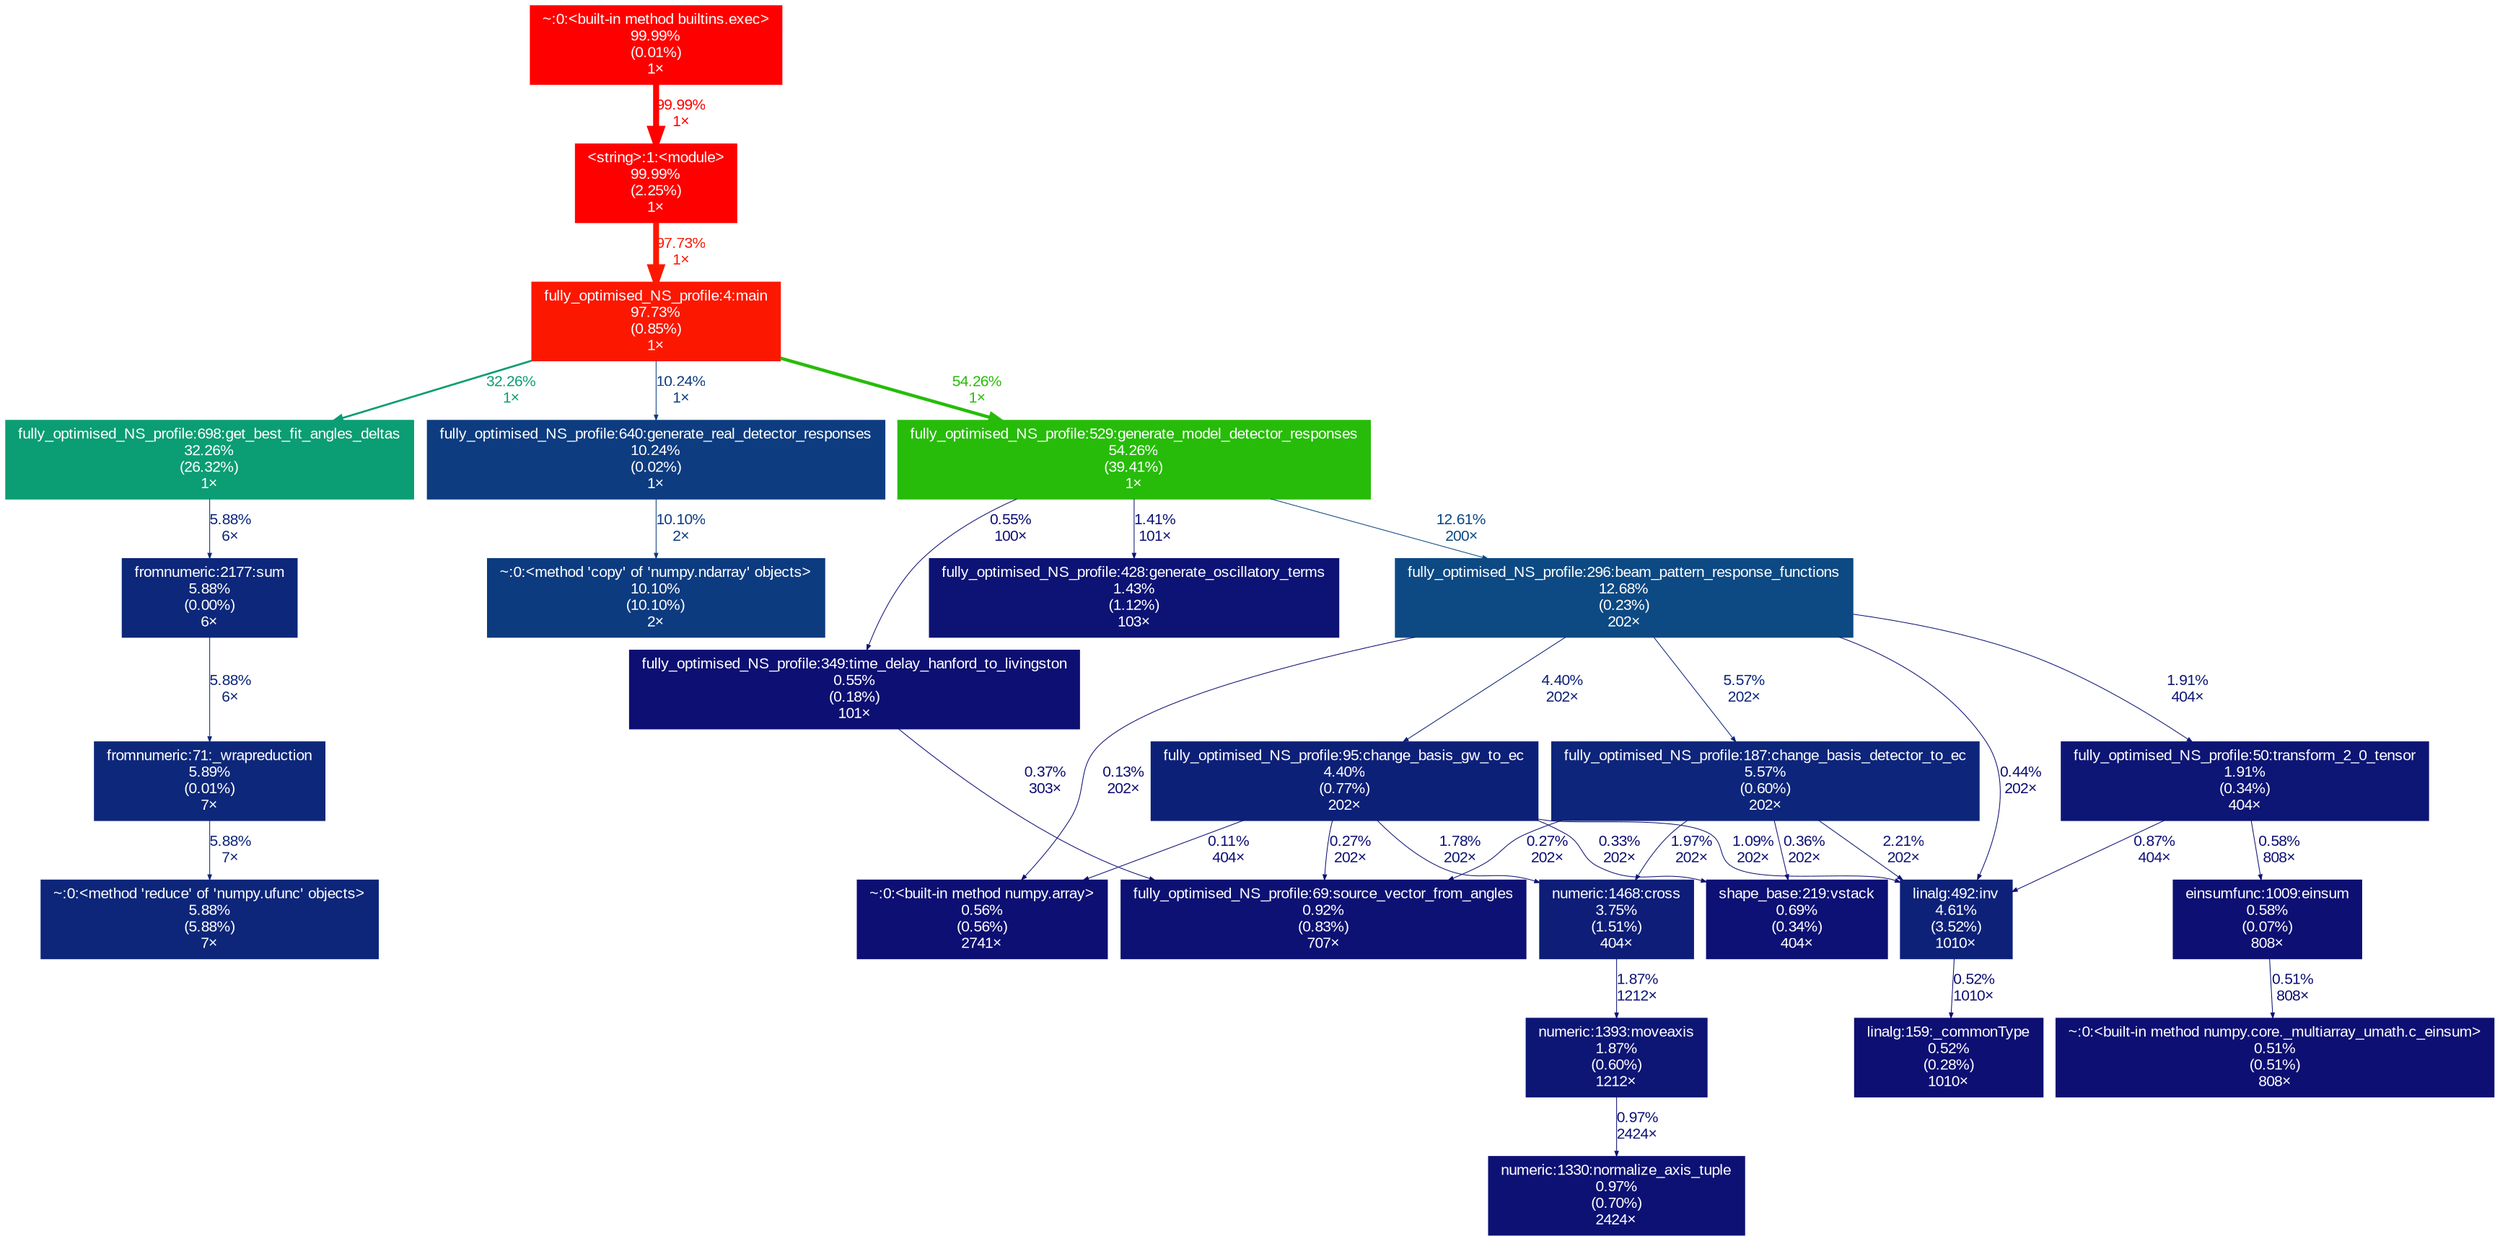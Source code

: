digraph {
	tooltip=" "
	graph [fontname=Arial, nodesep=0.125, ranksep=0.25];
	node [fontcolor=white, fontname=Arial, height=0, shape=box, style=filled, width=0];
	edge [fontname=Arial];
	4 [color="#0d1575", fontcolor="#ffffff", fontsize="10.00", label="numeric:1393:moveaxis\n1.87%\n(0.60%)\n1212×", tooltip="/opt/anaconda3/lib/python3.12/site-packages/numpy/core/numeric.py"];
	4 -> 27 [arrowsize="0.35", color="#0d1174", fontcolor="#0d1174", fontsize="10.00", label="0.97%\n2424×", labeldistance="0.50", penwidth="0.50"];
	8 [color="#0d277a", fontcolor="#ffffff", fontsize="10.00", label="fromnumeric:71:_wrapreduction\n5.89%\n(0.01%)\n7×", tooltip="/opt/anaconda3/lib/python3.12/site-packages/numpy/core/fromnumeric.py"];
	8 -> 87 [arrowsize="0.35", color="#0d267a", fontcolor="#0d267a", fontsize="10.00", label="5.88%\n7×", labeldistance="0.50", penwidth="0.50"];
	11 [color="#ff0000", fontcolor="#ffffff", fontsize="10.00", label="~:0:<built-in method builtins.exec>\n99.99%\n(0.01%)\n1×", tooltip="~"];
	11 -> 97 [arrowsize="1.00", color="#ff0000", fontcolor="#ff0000", fontsize="10.00", label="99.99%\n1×", labeldistance="4.00", penwidth="4.00"];
	18 [color="#0d1074", fontcolor="#ffffff", fontsize="10.00", label="shape_base:219:vstack\n0.69%\n(0.34%)\n404×", tooltip="/opt/anaconda3/lib/python3.12/site-packages/numpy/core/shape_base.py"];
	19 [color="#0d277a", fontcolor="#ffffff", fontsize="10.00", label="fromnumeric:2177:sum\n5.88%\n(0.00%)\n6×", tooltip="/opt/anaconda3/lib/python3.12/site-packages/numpy/core/fromnumeric.py"];
	19 -> 8 [arrowsize="0.35", color="#0d267a", fontcolor="#0d267a", fontsize="10.00", label="5.88%\n6×", labeldistance="0.50", penwidth="0.50"];
	22 [color="#0d0f73", fontcolor="#ffffff", fontsize="10.00", label="linalg:159:_commonType\n0.52%\n(0.28%)\n1010×", tooltip="/opt/anaconda3/lib/python3.12/site-packages/numpy/linalg/linalg.py"];
	27 [color="#0d1174", fontcolor="#ffffff", fontsize="10.00", label="numeric:1330:normalize_axis_tuple\n0.97%\n(0.70%)\n2424×", tooltip="/opt/anaconda3/lib/python3.12/site-packages/numpy/core/numeric.py"];
	28 [color="#0d1d78", fontcolor="#ffffff", fontsize="10.00", label="numeric:1468:cross\n3.75%\n(1.51%)\n404×", tooltip="/opt/anaconda3/lib/python3.12/site-packages/numpy/core/numeric.py"];
	28 -> 4 [arrowsize="0.35", color="#0d1575", fontcolor="#0d1575", fontsize="10.00", label="1.87%\n1212×", labeldistance="0.50", penwidth="0.50"];
	30 [color="#fc1701", fontcolor="#ffffff", fontsize="10.00", label="fully_optimised_NS_profile:4:main\n97.73%\n(0.85%)\n1×", tooltip="/Users/jeem/Desktop/Northstar-Python-/Profiling Code/fully_optimised_NS_profile.py"];
	30 -> 37 [arrowsize="0.57", color="#0b9d73", fontcolor="#0b9d73", fontsize="10.00", label="32.26%\n1×", labeldistance="1.29", penwidth="1.29"];
	30 -> 41 [arrowsize="0.35", color="#0d3c80", fontcolor="#0d3c80", fontsize="10.00", label="10.24%\n1×", labeldistance="0.50", penwidth="0.50"];
	30 -> 42 [arrowsize="0.74", color="#27bc09", fontcolor="#27bc09", fontsize="10.00", label="54.26%\n1×", labeldistance="2.17", penwidth="2.17"];
	37 [color="#0b9d73", fontcolor="#ffffff", fontsize="10.00", label="fully_optimised_NS_profile:698:get_best_fit_angles_deltas\n32.26%\n(26.32%)\n1×", tooltip="/Users/jeem/Desktop/Northstar-Python-/Profiling Code/fully_optimised_NS_profile.py"];
	37 -> 19 [arrowsize="0.35", color="#0d277a", fontcolor="#0d277a", fontsize="10.00", label="5.88%\n6×", labeldistance="0.50", penwidth="0.50"];
	40 [color="#0d1375", fontcolor="#ffffff", fontsize="10.00", label="fully_optimised_NS_profile:428:generate_oscillatory_terms\n1.43%\n(1.12%)\n103×", tooltip="/Users/jeem/Desktop/Northstar-Python-/Profiling Code/fully_optimised_NS_profile.py"];
	41 [color="#0d3c80", fontcolor="#ffffff", fontsize="10.00", label="fully_optimised_NS_profile:640:generate_real_detector_responses\n10.24%\n(0.02%)\n1×", tooltip="/Users/jeem/Desktop/Northstar-Python-/Profiling Code/fully_optimised_NS_profile.py"];
	41 -> 75 [arrowsize="0.35", color="#0d3b80", fontcolor="#0d3b80", fontsize="10.00", label="10.10%\n2×", labeldistance="0.50", penwidth="0.50"];
	42 [color="#27bc09", fontcolor="#ffffff", fontsize="10.00", label="fully_optimised_NS_profile:529:generate_model_detector_responses\n54.26%\n(39.41%)\n1×", tooltip="/Users/jeem/Desktop/Northstar-Python-/Profiling Code/fully_optimised_NS_profile.py"];
	42 -> 40 [arrowsize="0.35", color="#0d1375", fontcolor="#0d1375", fontsize="10.00", label="1.41%\n101×", labeldistance="0.50", penwidth="0.50"];
	42 -> 45 [arrowsize="0.36", color="#0d4883", fontcolor="#0d4883", fontsize="10.00", label="12.61%\n200×", labeldistance="0.50", penwidth="0.50"];
	42 -> 50 [arrowsize="0.35", color="#0d0f73", fontcolor="#0d0f73", fontsize="10.00", label="0.55%\n100×", labeldistance="0.50", penwidth="0.50"];
	44 [color="#0d1575", fontcolor="#ffffff", fontsize="10.00", label="fully_optimised_NS_profile:50:transform_2_0_tensor\n1.91%\n(0.34%)\n404×", tooltip="/Users/jeem/Desktop/Northstar-Python-/Profiling Code/fully_optimised_NS_profile.py"];
	44 -> 71 [arrowsize="0.35", color="#0d1074", fontcolor="#0d1074", fontsize="10.00", label="0.87%\n404×", labeldistance="0.50", penwidth="0.50"];
	44 -> 83 [arrowsize="0.35", color="#0d0f73", fontcolor="#0d0f73", fontsize="10.00", label="0.58%\n808×", labeldistance="0.50", penwidth="0.50"];
	45 [color="#0d4983", fontcolor="#ffffff", fontsize="10.00", label="fully_optimised_NS_profile:296:beam_pattern_response_functions\n12.68%\n(0.23%)\n202×", tooltip="/Users/jeem/Desktop/Northstar-Python-/Profiling Code/fully_optimised_NS_profile.py"];
	45 -> 44 [arrowsize="0.35", color="#0d1575", fontcolor="#0d1575", fontsize="10.00", label="1.91%\n404×", labeldistance="0.50", penwidth="0.50"];
	45 -> 51 [arrowsize="0.35", color="#0d2078", fontcolor="#0d2078", fontsize="10.00", label="4.40%\n202×", labeldistance="0.50", penwidth="0.50"];
	45 -> 52 [arrowsize="0.35", color="#0d257a", fontcolor="#0d257a", fontsize="10.00", label="5.57%\n202×", labeldistance="0.50", penwidth="0.50"];
	45 -> 71 [arrowsize="0.35", color="#0d0f73", fontcolor="#0d0f73", fontsize="10.00", label="0.44%\n202×", labeldistance="0.50", penwidth="0.50"];
	45 -> 77 [arrowsize="0.35", color="#0d0d73", fontcolor="#0d0d73", fontsize="10.00", label="0.13%\n202×", labeldistance="0.50", penwidth="0.50"];
	49 [color="#0d1174", fontcolor="#ffffff", fontsize="10.00", label="fully_optimised_NS_profile:69:source_vector_from_angles\n0.92%\n(0.83%)\n707×", tooltip="/Users/jeem/Desktop/Northstar-Python-/Profiling Code/fully_optimised_NS_profile.py"];
	50 [color="#0d0f73", fontcolor="#ffffff", fontsize="10.00", label="fully_optimised_NS_profile:349:time_delay_hanford_to_livingston\n0.55%\n(0.18%)\n101×", tooltip="/Users/jeem/Desktop/Northstar-Python-/Profiling Code/fully_optimised_NS_profile.py"];
	50 -> 49 [arrowsize="0.35", color="#0d0e73", fontcolor="#0d0e73", fontsize="10.00", label="0.37%\n303×", labeldistance="0.50", penwidth="0.50"];
	51 [color="#0d2078", fontcolor="#ffffff", fontsize="10.00", label="fully_optimised_NS_profile:95:change_basis_gw_to_ec\n4.40%\n(0.77%)\n202×", tooltip="/Users/jeem/Desktop/Northstar-Python-/Profiling Code/fully_optimised_NS_profile.py"];
	51 -> 18 [arrowsize="0.35", color="#0d0e73", fontcolor="#0d0e73", fontsize="10.00", label="0.33%\n202×", labeldistance="0.50", penwidth="0.50"];
	51 -> 28 [arrowsize="0.35", color="#0d1475", fontcolor="#0d1475", fontsize="10.00", label="1.78%\n202×", labeldistance="0.50", penwidth="0.50"];
	51 -> 49 [arrowsize="0.35", color="#0d0e73", fontcolor="#0d0e73", fontsize="10.00", label="0.27%\n202×", labeldistance="0.50", penwidth="0.50"];
	51 -> 71 [arrowsize="0.35", color="#0d1174", fontcolor="#0d1174", fontsize="10.00", label="1.09%\n202×", labeldistance="0.50", penwidth="0.50"];
	51 -> 77 [arrowsize="0.35", color="#0d0d73", fontcolor="#0d0d73", fontsize="10.00", label="0.11%\n404×", labeldistance="0.50", penwidth="0.50"];
	52 [color="#0d257a", fontcolor="#ffffff", fontsize="10.00", label="fully_optimised_NS_profile:187:change_basis_detector_to_ec\n5.57%\n(0.60%)\n202×", tooltip="/Users/jeem/Desktop/Northstar-Python-/Profiling Code/fully_optimised_NS_profile.py"];
	52 -> 18 [arrowsize="0.35", color="#0d0e73", fontcolor="#0d0e73", fontsize="10.00", label="0.36%\n202×", labeldistance="0.50", penwidth="0.50"];
	52 -> 28 [arrowsize="0.35", color="#0d1575", fontcolor="#0d1575", fontsize="10.00", label="1.97%\n202×", labeldistance="0.50", penwidth="0.50"];
	52 -> 49 [arrowsize="0.35", color="#0d0e73", fontcolor="#0d0e73", fontsize="10.00", label="0.27%\n202×", labeldistance="0.50", penwidth="0.50"];
	52 -> 71 [arrowsize="0.35", color="#0d1676", fontcolor="#0d1676", fontsize="10.00", label="2.21%\n202×", labeldistance="0.50", penwidth="0.50"];
	71 [color="#0d2179", fontcolor="#ffffff", fontsize="10.00", label="linalg:492:inv\n4.61%\n(3.52%)\n1010×", tooltip="/opt/anaconda3/lib/python3.12/site-packages/numpy/linalg/linalg.py"];
	71 -> 22 [arrowsize="0.35", color="#0d0f73", fontcolor="#0d0f73", fontsize="10.00", label="0.52%\n1010×", labeldistance="0.50", penwidth="0.50"];
	75 [color="#0d3b80", fontcolor="#ffffff", fontsize="10.00", label="~:0:<method 'copy' of 'numpy.ndarray' objects>\n10.10%\n(10.10%)\n2×", tooltip="~"];
	77 [color="#0d0f73", fontcolor="#ffffff", fontsize="10.00", label="~:0:<built-in method numpy.array>\n0.56%\n(0.56%)\n2741×", tooltip="~"];
	82 [color="#0d0f73", fontcolor="#ffffff", fontsize="10.00", label="~:0:<built-in method numpy.core._multiarray_umath.c_einsum>\n0.51%\n(0.51%)\n808×", tooltip="~"];
	83 [color="#0d0f73", fontcolor="#ffffff", fontsize="10.00", label="einsumfunc:1009:einsum\n0.58%\n(0.07%)\n808×", tooltip="/opt/anaconda3/lib/python3.12/site-packages/numpy/core/einsumfunc.py"];
	83 -> 82 [arrowsize="0.35", color="#0d0f73", fontcolor="#0d0f73", fontsize="10.00", label="0.51%\n808×", labeldistance="0.50", penwidth="0.50"];
	87 [color="#0d267a", fontcolor="#ffffff", fontsize="10.00", label="~:0:<method 'reduce' of 'numpy.ufunc' objects>\n5.88%\n(5.88%)\n7×", tooltip="~"];
	97 [color="#ff0000", fontcolor="#ffffff", fontsize="10.00", label="<string>:1:<module>\n99.99%\n(2.25%)\n1×", tooltip="<string>"];
	97 -> 30 [arrowsize="0.99", color="#fc1701", fontcolor="#fc1701", fontsize="10.00", label="97.73%\n1×", labeldistance="3.91", penwidth="3.91"];
}
